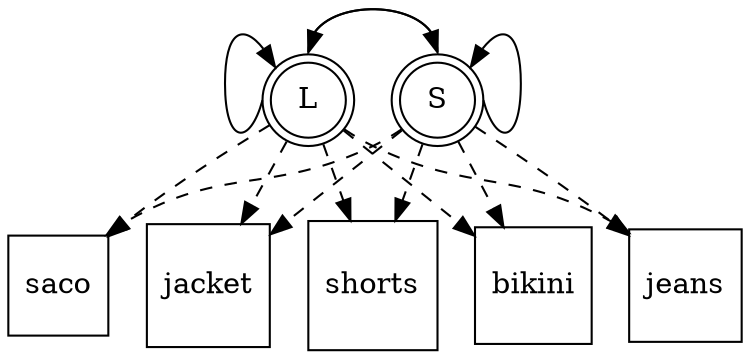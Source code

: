 digraph mc1 {
	rankdir=UD;
	size="10,20";
	
	subgraph s0 {
		rank="same";
		node [shape=doublecircle] L S;
	}

		L:n -> S:n;
		S:n -> L:n;		
		L:w -> L:nw;
		S:e -> S:ne;


	subgraph s1 {
		 rank="same";
		 node [shape=square] saco jacket shorts bikini jeans;		 
		 edge[style=invisible, dir=none] saco -> jacket -> shorts -> bikini -> jeans;

	}


	edge[style=dashed]
		 L -> saco;
		 L -> jacket;
		 L -> shorts;
		 L -> bikini;
		 L -> jeans;
		 
		 S -> saco;
		 S -> jacket;
		 S -> shorts;
		 S -> bikini;
		 S -> jeans;


}